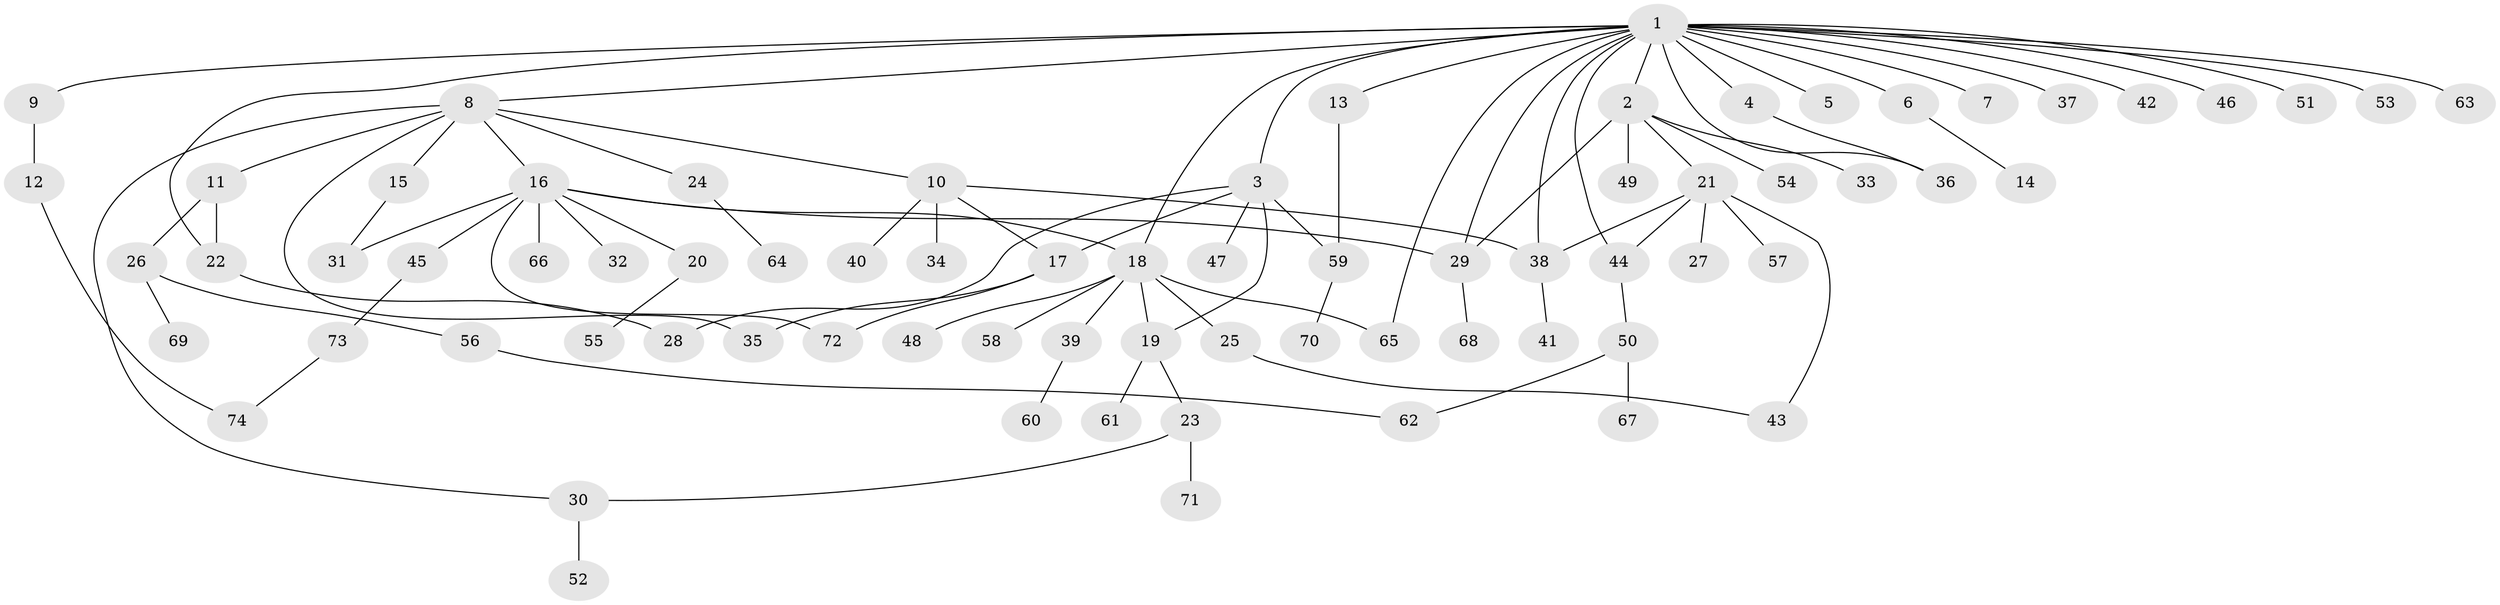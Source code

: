 // coarse degree distribution, {20: 0.022222222222222223, 5: 0.044444444444444446, 1: 0.37777777777777777, 9: 0.022222222222222223, 2: 0.3111111111111111, 3: 0.15555555555555556, 8: 0.022222222222222223, 7: 0.022222222222222223, 4: 0.022222222222222223}
// Generated by graph-tools (version 1.1) at 2025/50/03/04/25 22:50:32]
// undirected, 74 vertices, 93 edges
graph export_dot {
  node [color=gray90,style=filled];
  1;
  2;
  3;
  4;
  5;
  6;
  7;
  8;
  9;
  10;
  11;
  12;
  13;
  14;
  15;
  16;
  17;
  18;
  19;
  20;
  21;
  22;
  23;
  24;
  25;
  26;
  27;
  28;
  29;
  30;
  31;
  32;
  33;
  34;
  35;
  36;
  37;
  38;
  39;
  40;
  41;
  42;
  43;
  44;
  45;
  46;
  47;
  48;
  49;
  50;
  51;
  52;
  53;
  54;
  55;
  56;
  57;
  58;
  59;
  60;
  61;
  62;
  63;
  64;
  65;
  66;
  67;
  68;
  69;
  70;
  71;
  72;
  73;
  74;
  1 -- 2;
  1 -- 3;
  1 -- 4;
  1 -- 5;
  1 -- 6;
  1 -- 7;
  1 -- 8;
  1 -- 9;
  1 -- 13;
  1 -- 18;
  1 -- 22;
  1 -- 29;
  1 -- 36;
  1 -- 37;
  1 -- 38;
  1 -- 42;
  1 -- 44;
  1 -- 46;
  1 -- 51;
  1 -- 53;
  1 -- 63;
  1 -- 65;
  2 -- 21;
  2 -- 29;
  2 -- 33;
  2 -- 49;
  2 -- 54;
  3 -- 17;
  3 -- 19;
  3 -- 28;
  3 -- 47;
  3 -- 59;
  4 -- 36;
  6 -- 14;
  8 -- 10;
  8 -- 11;
  8 -- 15;
  8 -- 16;
  8 -- 24;
  8 -- 30;
  8 -- 35;
  9 -- 12;
  10 -- 17;
  10 -- 34;
  10 -- 38;
  10 -- 40;
  11 -- 22;
  11 -- 26;
  12 -- 74;
  13 -- 59;
  15 -- 31;
  16 -- 18;
  16 -- 20;
  16 -- 29;
  16 -- 31;
  16 -- 32;
  16 -- 45;
  16 -- 66;
  16 -- 72;
  17 -- 35;
  17 -- 72;
  18 -- 19;
  18 -- 25;
  18 -- 39;
  18 -- 48;
  18 -- 58;
  18 -- 65;
  19 -- 23;
  19 -- 61;
  20 -- 55;
  21 -- 27;
  21 -- 38;
  21 -- 43;
  21 -- 44;
  21 -- 57;
  22 -- 28;
  23 -- 30;
  23 -- 71;
  24 -- 64;
  25 -- 43;
  26 -- 56;
  26 -- 69;
  29 -- 68;
  30 -- 52;
  38 -- 41;
  39 -- 60;
  44 -- 50;
  45 -- 73;
  50 -- 62;
  50 -- 67;
  56 -- 62;
  59 -- 70;
  73 -- 74;
}
